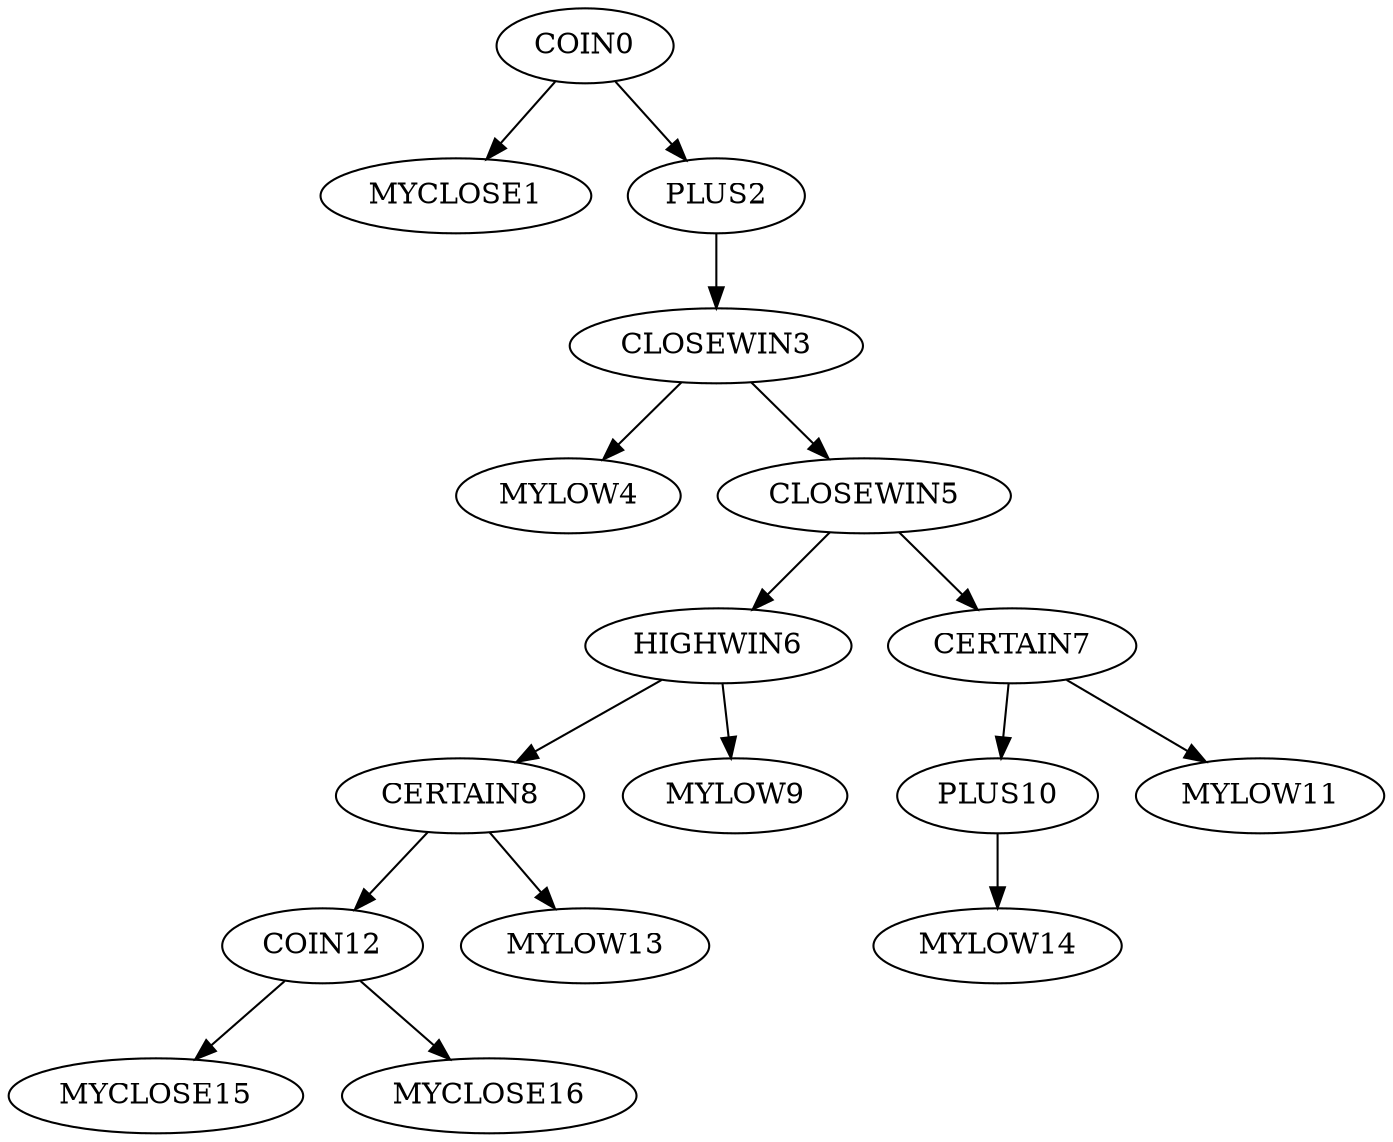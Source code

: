 digraph T {
	COIN0 -> MYCLOSE1;
	COIN0 -> PLUS2;
	PLUS2 -> CLOSEWIN3;
	CLOSEWIN3 -> MYLOW4;
	CLOSEWIN3 -> CLOSEWIN5;
	CLOSEWIN5 -> HIGHWIN6;
	CLOSEWIN5 -> CERTAIN7;
	HIGHWIN6 -> CERTAIN8;
	HIGHWIN6 -> MYLOW9;
	CERTAIN7 -> PLUS10;
	CERTAIN7 -> MYLOW11;
	CERTAIN8 -> COIN12;
	CERTAIN8 -> MYLOW13;
	PLUS10 -> MYLOW14;
	COIN12 -> MYCLOSE15;
	COIN12 -> MYCLOSE16;
}